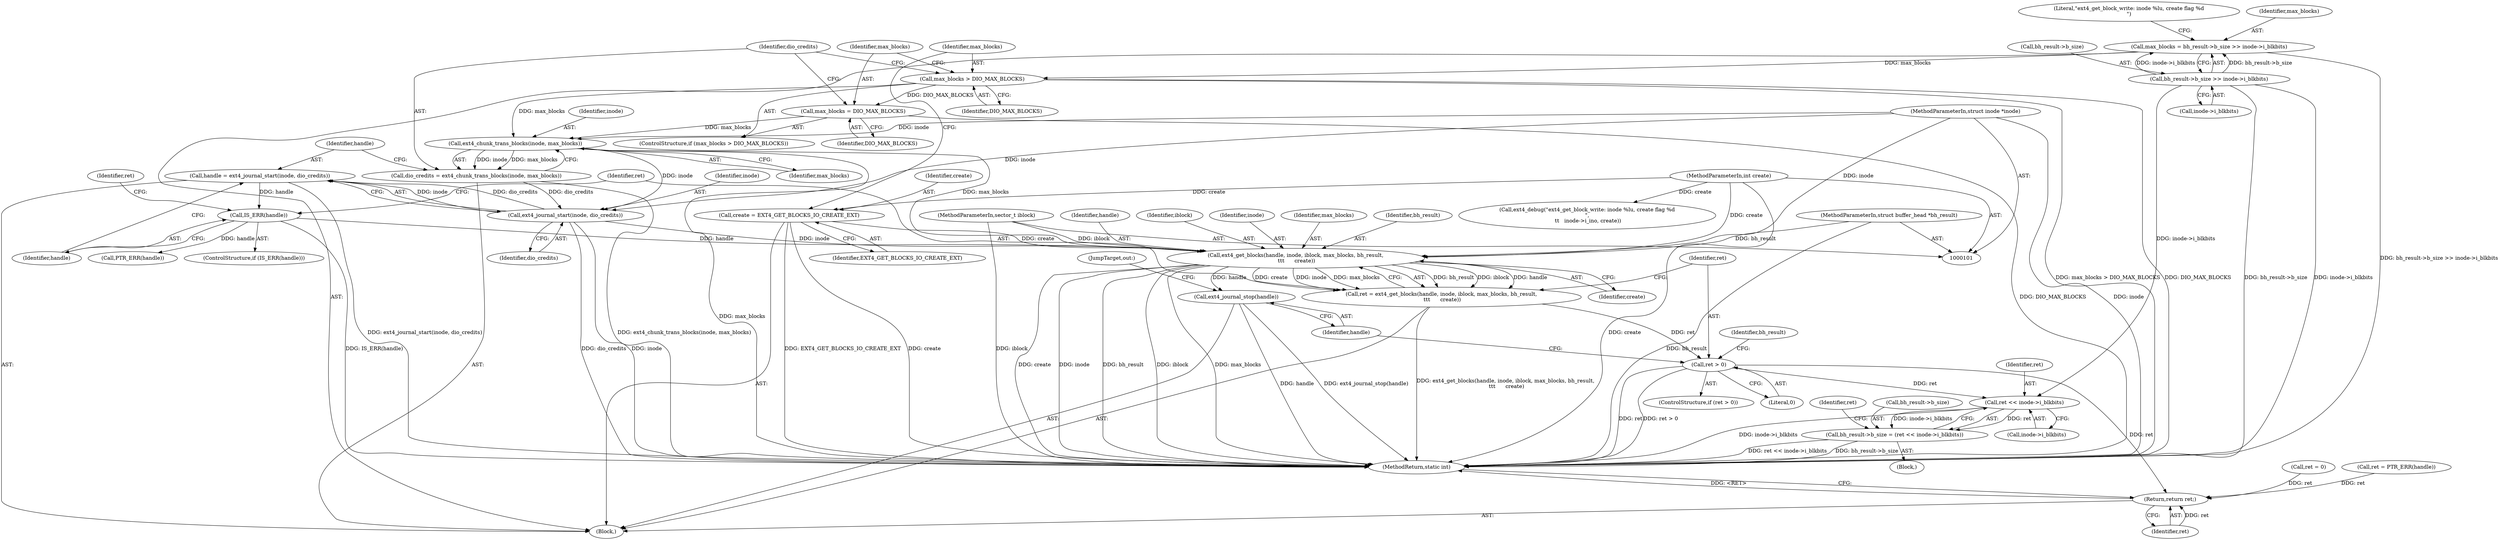 digraph "1_linux_744692dc059845b2a3022119871846e74d4f6e11_8@pointer" {
"1000163" [label="(Call,ext4_get_blocks(handle, inode, iblock, max_blocks, bh_result,\n \t\t\t      create))"];
"1000153" [label="(Call,IS_ERR(handle))"];
"1000147" [label="(Call,handle = ext4_journal_start(inode, dio_credits))"];
"1000149" [label="(Call,ext4_journal_start(inode, dio_credits))"];
"1000144" [label="(Call,ext4_chunk_trans_blocks(inode, max_blocks))"];
"1000102" [label="(MethodParameterIn,struct inode *inode)"];
"1000139" [label="(Call,max_blocks = DIO_MAX_BLOCKS)"];
"1000136" [label="(Call,max_blocks > DIO_MAX_BLOCKS)"];
"1000116" [label="(Call,max_blocks = bh_result->b_size >> inode->i_blkbits)"];
"1000118" [label="(Call,bh_result->b_size >> inode->i_blkbits)"];
"1000142" [label="(Call,dio_credits = ext4_chunk_trans_blocks(inode, max_blocks))"];
"1000103" [label="(MethodParameterIn,sector_t iblock)"];
"1000104" [label="(MethodParameterIn,struct buffer_head *bh_result)"];
"1000132" [label="(Call,create = EXT4_GET_BLOCKS_IO_CREATE_EXT)"];
"1000105" [label="(MethodParameterIn,int create)"];
"1000161" [label="(Call,ret = ext4_get_blocks(handle, inode, iblock, max_blocks, bh_result,\n \t\t\t      create))"];
"1000171" [label="(Call,ret > 0)"];
"1000179" [label="(Call,ret << inode->i_blkbits)"];
"1000175" [label="(Call,bh_result->b_size = (ret << inode->i_blkbits))"];
"1000190" [label="(Return,return ret;)"];
"1000187" [label="(Call,ext4_journal_stop(handle))"];
"1000116" [label="(Call,max_blocks = bh_result->b_size >> inode->i_blkbits)"];
"1000164" [label="(Identifier,handle)"];
"1000105" [label="(MethodParameterIn,int create)"];
"1000179" [label="(Call,ret << inode->i_blkbits)"];
"1000181" [label="(Call,inode->i_blkbits)"];
"1000185" [label="(Identifier,ret)"];
"1000126" [label="(Call,ext4_debug(\"ext4_get_block_write: inode %lu, create flag %d\n\",\n \t\t   inode->i_ino, create))"];
"1000163" [label="(Call,ext4_get_blocks(handle, inode, iblock, max_blocks, bh_result,\n \t\t\t      create))"];
"1000171" [label="(Call,ret > 0)"];
"1000184" [label="(Call,ret = 0)"];
"1000118" [label="(Call,bh_result->b_size >> inode->i_blkbits)"];
"1000127" [label="(Literal,\"ext4_get_block_write: inode %lu, create flag %d\n\")"];
"1000102" [label="(MethodParameterIn,struct inode *inode)"];
"1000191" [label="(Identifier,ret)"];
"1000141" [label="(Identifier,DIO_MAX_BLOCKS)"];
"1000138" [label="(Identifier,DIO_MAX_BLOCKS)"];
"1000149" [label="(Call,ext4_journal_start(inode, dio_credits))"];
"1000142" [label="(Call,dio_credits = ext4_chunk_trans_blocks(inode, max_blocks))"];
"1000188" [label="(Identifier,handle)"];
"1000180" [label="(Identifier,ret)"];
"1000190" [label="(Return,return ret;)"];
"1000187" [label="(Call,ext4_journal_stop(handle))"];
"1000169" [label="(Identifier,create)"];
"1000106" [label="(Block,)"];
"1000134" [label="(Identifier,EXT4_GET_BLOCKS_IO_CREATE_EXT)"];
"1000140" [label="(Identifier,max_blocks)"];
"1000119" [label="(Call,bh_result->b_size)"];
"1000158" [label="(Call,PTR_ERR(handle))"];
"1000151" [label="(Identifier,dio_credits)"];
"1000156" [label="(Call,ret = PTR_ERR(handle))"];
"1000176" [label="(Call,bh_result->b_size)"];
"1000166" [label="(Identifier,iblock)"];
"1000162" [label="(Identifier,ret)"];
"1000150" [label="(Identifier,inode)"];
"1000133" [label="(Identifier,create)"];
"1000135" [label="(ControlStructure,if (max_blocks > DIO_MAX_BLOCKS))"];
"1000165" [label="(Identifier,inode)"];
"1000117" [label="(Identifier,max_blocks)"];
"1000172" [label="(Identifier,ret)"];
"1000143" [label="(Identifier,dio_credits)"];
"1000154" [label="(Identifier,handle)"];
"1000147" [label="(Call,handle = ext4_journal_start(inode, dio_credits))"];
"1000122" [label="(Call,inode->i_blkbits)"];
"1000145" [label="(Identifier,inode)"];
"1000167" [label="(Identifier,max_blocks)"];
"1000148" [label="(Identifier,handle)"];
"1000170" [label="(ControlStructure,if (ret > 0))"];
"1000152" [label="(ControlStructure,if (IS_ERR(handle)))"];
"1000174" [label="(Block,)"];
"1000192" [label="(MethodReturn,static int)"];
"1000153" [label="(Call,IS_ERR(handle))"];
"1000173" [label="(Literal,0)"];
"1000168" [label="(Identifier,bh_result)"];
"1000104" [label="(MethodParameterIn,struct buffer_head *bh_result)"];
"1000103" [label="(MethodParameterIn,sector_t iblock)"];
"1000157" [label="(Identifier,ret)"];
"1000177" [label="(Identifier,bh_result)"];
"1000144" [label="(Call,ext4_chunk_trans_blocks(inode, max_blocks))"];
"1000139" [label="(Call,max_blocks = DIO_MAX_BLOCKS)"];
"1000175" [label="(Call,bh_result->b_size = (ret << inode->i_blkbits))"];
"1000132" [label="(Call,create = EXT4_GET_BLOCKS_IO_CREATE_EXT)"];
"1000146" [label="(Identifier,max_blocks)"];
"1000137" [label="(Identifier,max_blocks)"];
"1000189" [label="(JumpTarget,out:)"];
"1000136" [label="(Call,max_blocks > DIO_MAX_BLOCKS)"];
"1000161" [label="(Call,ret = ext4_get_blocks(handle, inode, iblock, max_blocks, bh_result,\n \t\t\t      create))"];
"1000163" -> "1000161"  [label="AST: "];
"1000163" -> "1000169"  [label="CFG: "];
"1000164" -> "1000163"  [label="AST: "];
"1000165" -> "1000163"  [label="AST: "];
"1000166" -> "1000163"  [label="AST: "];
"1000167" -> "1000163"  [label="AST: "];
"1000168" -> "1000163"  [label="AST: "];
"1000169" -> "1000163"  [label="AST: "];
"1000161" -> "1000163"  [label="CFG: "];
"1000163" -> "1000192"  [label="DDG: create"];
"1000163" -> "1000192"  [label="DDG: inode"];
"1000163" -> "1000192"  [label="DDG: bh_result"];
"1000163" -> "1000192"  [label="DDG: iblock"];
"1000163" -> "1000192"  [label="DDG: max_blocks"];
"1000163" -> "1000161"  [label="DDG: bh_result"];
"1000163" -> "1000161"  [label="DDG: iblock"];
"1000163" -> "1000161"  [label="DDG: handle"];
"1000163" -> "1000161"  [label="DDG: create"];
"1000163" -> "1000161"  [label="DDG: inode"];
"1000163" -> "1000161"  [label="DDG: max_blocks"];
"1000153" -> "1000163"  [label="DDG: handle"];
"1000149" -> "1000163"  [label="DDG: inode"];
"1000102" -> "1000163"  [label="DDG: inode"];
"1000103" -> "1000163"  [label="DDG: iblock"];
"1000144" -> "1000163"  [label="DDG: max_blocks"];
"1000104" -> "1000163"  [label="DDG: bh_result"];
"1000132" -> "1000163"  [label="DDG: create"];
"1000105" -> "1000163"  [label="DDG: create"];
"1000163" -> "1000187"  [label="DDG: handle"];
"1000153" -> "1000152"  [label="AST: "];
"1000153" -> "1000154"  [label="CFG: "];
"1000154" -> "1000153"  [label="AST: "];
"1000157" -> "1000153"  [label="CFG: "];
"1000162" -> "1000153"  [label="CFG: "];
"1000153" -> "1000192"  [label="DDG: IS_ERR(handle)"];
"1000147" -> "1000153"  [label="DDG: handle"];
"1000153" -> "1000158"  [label="DDG: handle"];
"1000147" -> "1000106"  [label="AST: "];
"1000147" -> "1000149"  [label="CFG: "];
"1000148" -> "1000147"  [label="AST: "];
"1000149" -> "1000147"  [label="AST: "];
"1000154" -> "1000147"  [label="CFG: "];
"1000147" -> "1000192"  [label="DDG: ext4_journal_start(inode, dio_credits)"];
"1000149" -> "1000147"  [label="DDG: inode"];
"1000149" -> "1000147"  [label="DDG: dio_credits"];
"1000149" -> "1000151"  [label="CFG: "];
"1000150" -> "1000149"  [label="AST: "];
"1000151" -> "1000149"  [label="AST: "];
"1000149" -> "1000192"  [label="DDG: dio_credits"];
"1000149" -> "1000192"  [label="DDG: inode"];
"1000144" -> "1000149"  [label="DDG: inode"];
"1000102" -> "1000149"  [label="DDG: inode"];
"1000142" -> "1000149"  [label="DDG: dio_credits"];
"1000144" -> "1000142"  [label="AST: "];
"1000144" -> "1000146"  [label="CFG: "];
"1000145" -> "1000144"  [label="AST: "];
"1000146" -> "1000144"  [label="AST: "];
"1000142" -> "1000144"  [label="CFG: "];
"1000144" -> "1000192"  [label="DDG: max_blocks"];
"1000144" -> "1000142"  [label="DDG: inode"];
"1000144" -> "1000142"  [label="DDG: max_blocks"];
"1000102" -> "1000144"  [label="DDG: inode"];
"1000139" -> "1000144"  [label="DDG: max_blocks"];
"1000136" -> "1000144"  [label="DDG: max_blocks"];
"1000102" -> "1000101"  [label="AST: "];
"1000102" -> "1000192"  [label="DDG: inode"];
"1000139" -> "1000135"  [label="AST: "];
"1000139" -> "1000141"  [label="CFG: "];
"1000140" -> "1000139"  [label="AST: "];
"1000141" -> "1000139"  [label="AST: "];
"1000143" -> "1000139"  [label="CFG: "];
"1000139" -> "1000192"  [label="DDG: DIO_MAX_BLOCKS"];
"1000136" -> "1000139"  [label="DDG: DIO_MAX_BLOCKS"];
"1000136" -> "1000135"  [label="AST: "];
"1000136" -> "1000138"  [label="CFG: "];
"1000137" -> "1000136"  [label="AST: "];
"1000138" -> "1000136"  [label="AST: "];
"1000140" -> "1000136"  [label="CFG: "];
"1000143" -> "1000136"  [label="CFG: "];
"1000136" -> "1000192"  [label="DDG: max_blocks > DIO_MAX_BLOCKS"];
"1000136" -> "1000192"  [label="DDG: DIO_MAX_BLOCKS"];
"1000116" -> "1000136"  [label="DDG: max_blocks"];
"1000116" -> "1000106"  [label="AST: "];
"1000116" -> "1000118"  [label="CFG: "];
"1000117" -> "1000116"  [label="AST: "];
"1000118" -> "1000116"  [label="AST: "];
"1000127" -> "1000116"  [label="CFG: "];
"1000116" -> "1000192"  [label="DDG: bh_result->b_size >> inode->i_blkbits"];
"1000118" -> "1000116"  [label="DDG: bh_result->b_size"];
"1000118" -> "1000116"  [label="DDG: inode->i_blkbits"];
"1000118" -> "1000122"  [label="CFG: "];
"1000119" -> "1000118"  [label="AST: "];
"1000122" -> "1000118"  [label="AST: "];
"1000118" -> "1000192"  [label="DDG: bh_result->b_size"];
"1000118" -> "1000192"  [label="DDG: inode->i_blkbits"];
"1000118" -> "1000179"  [label="DDG: inode->i_blkbits"];
"1000142" -> "1000106"  [label="AST: "];
"1000143" -> "1000142"  [label="AST: "];
"1000148" -> "1000142"  [label="CFG: "];
"1000142" -> "1000192"  [label="DDG: ext4_chunk_trans_blocks(inode, max_blocks)"];
"1000103" -> "1000101"  [label="AST: "];
"1000103" -> "1000192"  [label="DDG: iblock"];
"1000104" -> "1000101"  [label="AST: "];
"1000104" -> "1000192"  [label="DDG: bh_result"];
"1000132" -> "1000106"  [label="AST: "];
"1000132" -> "1000134"  [label="CFG: "];
"1000133" -> "1000132"  [label="AST: "];
"1000134" -> "1000132"  [label="AST: "];
"1000137" -> "1000132"  [label="CFG: "];
"1000132" -> "1000192"  [label="DDG: EXT4_GET_BLOCKS_IO_CREATE_EXT"];
"1000132" -> "1000192"  [label="DDG: create"];
"1000105" -> "1000132"  [label="DDG: create"];
"1000105" -> "1000101"  [label="AST: "];
"1000105" -> "1000192"  [label="DDG: create"];
"1000105" -> "1000126"  [label="DDG: create"];
"1000161" -> "1000106"  [label="AST: "];
"1000162" -> "1000161"  [label="AST: "];
"1000172" -> "1000161"  [label="CFG: "];
"1000161" -> "1000192"  [label="DDG: ext4_get_blocks(handle, inode, iblock, max_blocks, bh_result,\n \t\t\t      create)"];
"1000161" -> "1000171"  [label="DDG: ret"];
"1000171" -> "1000170"  [label="AST: "];
"1000171" -> "1000173"  [label="CFG: "];
"1000172" -> "1000171"  [label="AST: "];
"1000173" -> "1000171"  [label="AST: "];
"1000177" -> "1000171"  [label="CFG: "];
"1000188" -> "1000171"  [label="CFG: "];
"1000171" -> "1000192"  [label="DDG: ret"];
"1000171" -> "1000192"  [label="DDG: ret > 0"];
"1000171" -> "1000179"  [label="DDG: ret"];
"1000171" -> "1000190"  [label="DDG: ret"];
"1000179" -> "1000175"  [label="AST: "];
"1000179" -> "1000181"  [label="CFG: "];
"1000180" -> "1000179"  [label="AST: "];
"1000181" -> "1000179"  [label="AST: "];
"1000175" -> "1000179"  [label="CFG: "];
"1000179" -> "1000192"  [label="DDG: inode->i_blkbits"];
"1000179" -> "1000175"  [label="DDG: ret"];
"1000179" -> "1000175"  [label="DDG: inode->i_blkbits"];
"1000175" -> "1000174"  [label="AST: "];
"1000176" -> "1000175"  [label="AST: "];
"1000185" -> "1000175"  [label="CFG: "];
"1000175" -> "1000192"  [label="DDG: ret << inode->i_blkbits"];
"1000175" -> "1000192"  [label="DDG: bh_result->b_size"];
"1000190" -> "1000106"  [label="AST: "];
"1000190" -> "1000191"  [label="CFG: "];
"1000191" -> "1000190"  [label="AST: "];
"1000192" -> "1000190"  [label="CFG: "];
"1000190" -> "1000192"  [label="DDG: <RET>"];
"1000191" -> "1000190"  [label="DDG: ret"];
"1000184" -> "1000190"  [label="DDG: ret"];
"1000156" -> "1000190"  [label="DDG: ret"];
"1000187" -> "1000106"  [label="AST: "];
"1000187" -> "1000188"  [label="CFG: "];
"1000188" -> "1000187"  [label="AST: "];
"1000189" -> "1000187"  [label="CFG: "];
"1000187" -> "1000192"  [label="DDG: handle"];
"1000187" -> "1000192"  [label="DDG: ext4_journal_stop(handle)"];
}
